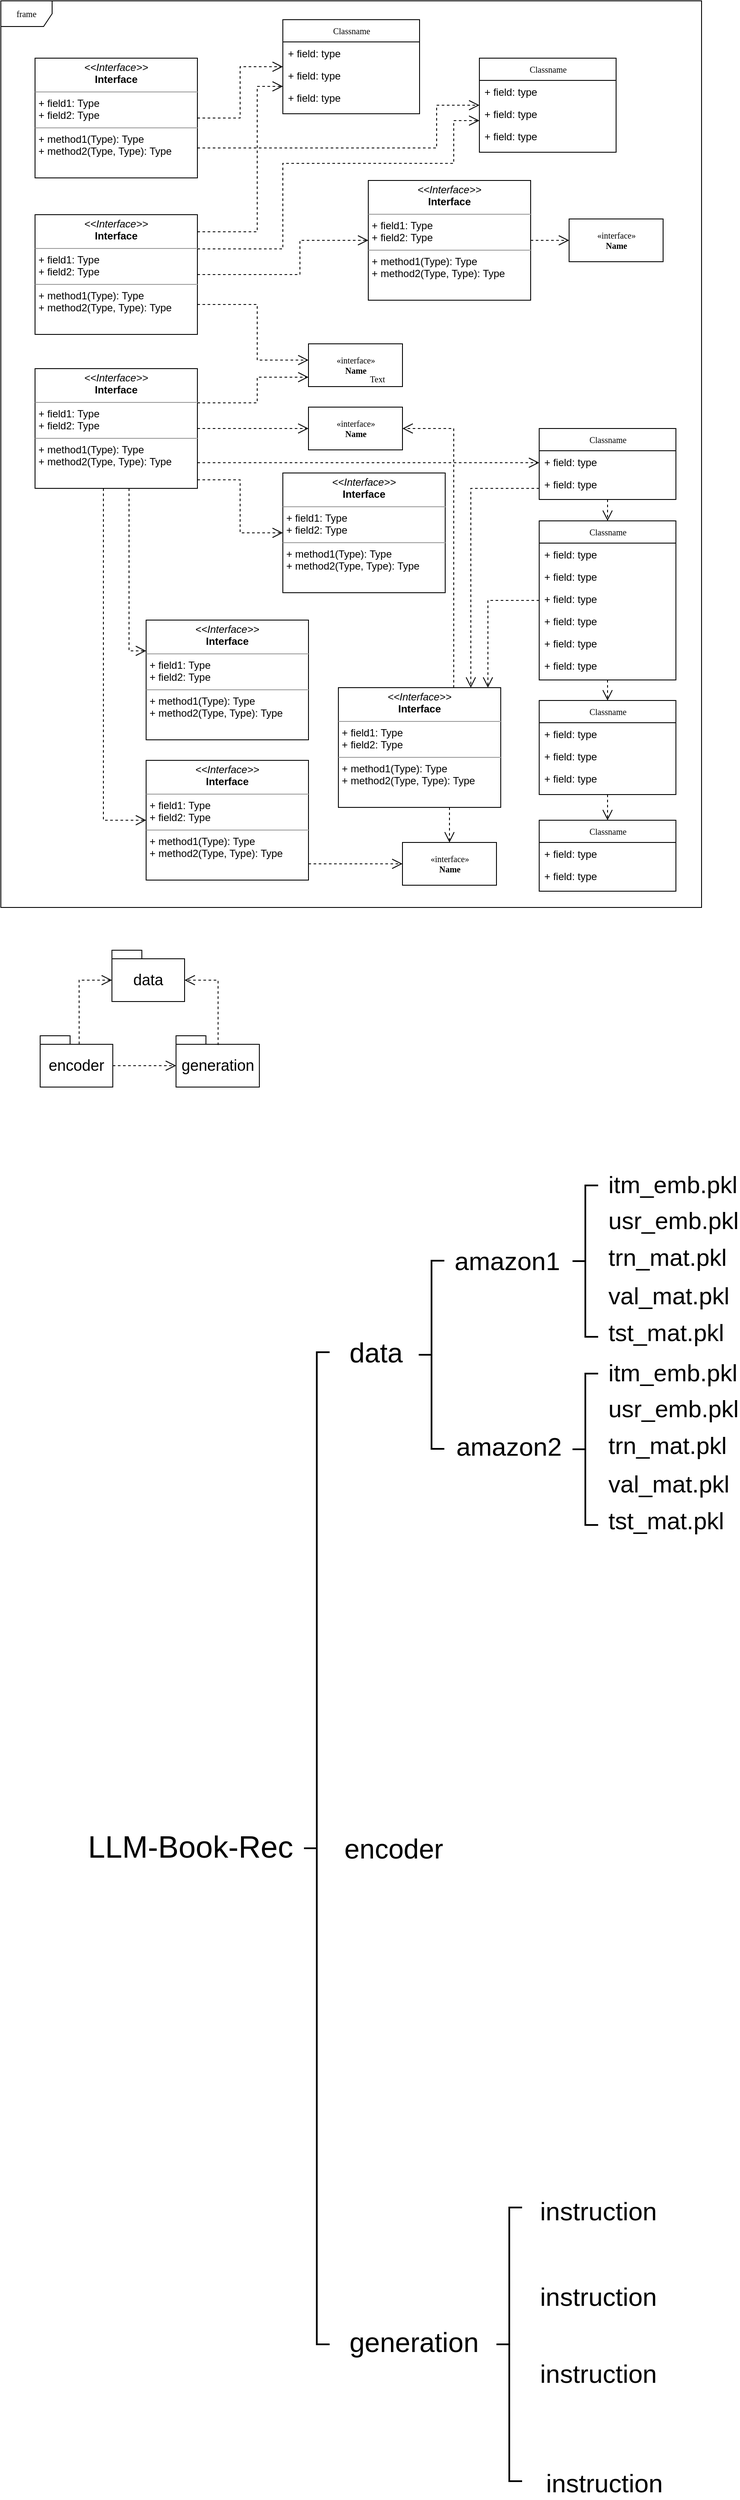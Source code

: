<mxfile version="24.3.1" type="github">
  <diagram name="Page-1" id="c4acf3e9-155e-7222-9cf6-157b1a14988f">
    <mxGraphModel dx="564" dy="589" grid="1" gridSize="10" guides="1" tooltips="1" connect="1" arrows="1" fold="1" page="1" pageScale="1" pageWidth="3300" pageHeight="4681" background="none" math="0" shadow="0">
      <root>
        <mxCell id="0" />
        <mxCell id="1" parent="0" />
        <mxCell id="17acba5748e5396b-1" value="frame" style="shape=umlFrame;whiteSpace=wrap;html=1;rounded=0;shadow=0;comic=0;labelBackgroundColor=none;strokeWidth=1;fontFamily=Verdana;fontSize=10;align=center;" parent="1" vertex="1">
          <mxGeometry x="20" y="20" width="820" height="1060" as="geometry" />
        </mxCell>
        <mxCell id="5d2195bd80daf111-38" style="edgeStyle=orthogonalEdgeStyle;rounded=0;html=1;dashed=1;labelBackgroundColor=none;startFill=0;endArrow=open;endFill=0;endSize=10;fontFamily=Verdana;fontSize=10;" parent="1" source="17acba5748e5396b-2" target="5d2195bd80daf111-9" edge="1">
          <mxGeometry relative="1" as="geometry">
            <Array as="points">
              <mxPoint x="590" y="721" />
            </Array>
          </mxGeometry>
        </mxCell>
        <mxCell id="5d2195bd80daf111-40" style="edgeStyle=orthogonalEdgeStyle;rounded=0;html=1;dashed=1;labelBackgroundColor=none;startFill=0;endArrow=open;endFill=0;endSize=10;fontFamily=Verdana;fontSize=10;" parent="1" source="17acba5748e5396b-2" target="5d2195bd80daf111-1" edge="1">
          <mxGeometry relative="1" as="geometry">
            <Array as="points" />
          </mxGeometry>
        </mxCell>
        <mxCell id="17acba5748e5396b-2" value="Classname" style="swimlane;html=1;fontStyle=0;childLayout=stackLayout;horizontal=1;startSize=26;fillColor=none;horizontalStack=0;resizeParent=1;resizeLast=0;collapsible=1;marginBottom=0;swimlaneFillColor=#ffffff;rounded=0;shadow=0;comic=0;labelBackgroundColor=none;strokeWidth=1;fontFamily=Verdana;fontSize=10;align=center;" parent="1" vertex="1">
          <mxGeometry x="650" y="628" width="160" height="186" as="geometry" />
        </mxCell>
        <mxCell id="17acba5748e5396b-3" value="+ field: type" style="text;html=1;strokeColor=none;fillColor=none;align=left;verticalAlign=top;spacingLeft=4;spacingRight=4;whiteSpace=wrap;overflow=hidden;rotatable=0;points=[[0,0.5],[1,0.5]];portConstraint=eastwest;" parent="17acba5748e5396b-2" vertex="1">
          <mxGeometry y="26" width="160" height="26" as="geometry" />
        </mxCell>
        <mxCell id="17acba5748e5396b-4" value="+ field: type" style="text;html=1;strokeColor=none;fillColor=none;align=left;verticalAlign=top;spacingLeft=4;spacingRight=4;whiteSpace=wrap;overflow=hidden;rotatable=0;points=[[0,0.5],[1,0.5]];portConstraint=eastwest;" parent="17acba5748e5396b-2" vertex="1">
          <mxGeometry y="52" width="160" height="26" as="geometry" />
        </mxCell>
        <mxCell id="17acba5748e5396b-6" value="+ field: type" style="text;html=1;strokeColor=none;fillColor=none;align=left;verticalAlign=top;spacingLeft=4;spacingRight=4;whiteSpace=wrap;overflow=hidden;rotatable=0;points=[[0,0.5],[1,0.5]];portConstraint=eastwest;" parent="17acba5748e5396b-2" vertex="1">
          <mxGeometry y="78" width="160" height="26" as="geometry" />
        </mxCell>
        <mxCell id="17acba5748e5396b-9" value="+ field: type" style="text;html=1;strokeColor=none;fillColor=none;align=left;verticalAlign=top;spacingLeft=4;spacingRight=4;whiteSpace=wrap;overflow=hidden;rotatable=0;points=[[0,0.5],[1,0.5]];portConstraint=eastwest;" parent="17acba5748e5396b-2" vertex="1">
          <mxGeometry y="104" width="160" height="26" as="geometry" />
        </mxCell>
        <mxCell id="17acba5748e5396b-10" value="+ field: type" style="text;html=1;strokeColor=none;fillColor=none;align=left;verticalAlign=top;spacingLeft=4;spacingRight=4;whiteSpace=wrap;overflow=hidden;rotatable=0;points=[[0,0.5],[1,0.5]];portConstraint=eastwest;" parent="17acba5748e5396b-2" vertex="1">
          <mxGeometry y="130" width="160" height="26" as="geometry" />
        </mxCell>
        <mxCell id="17acba5748e5396b-8" value="+ field: type" style="text;html=1;strokeColor=none;fillColor=none;align=left;verticalAlign=top;spacingLeft=4;spacingRight=4;whiteSpace=wrap;overflow=hidden;rotatable=0;points=[[0,0.5],[1,0.5]];portConstraint=eastwest;" parent="17acba5748e5396b-2" vertex="1">
          <mxGeometry y="156" width="160" height="26" as="geometry" />
        </mxCell>
        <mxCell id="17acba5748e5396b-20" value="Classname" style="swimlane;html=1;fontStyle=0;childLayout=stackLayout;horizontal=1;startSize=26;fillColor=none;horizontalStack=0;resizeParent=1;resizeLast=0;collapsible=1;marginBottom=0;swimlaneFillColor=#ffffff;rounded=0;shadow=0;comic=0;labelBackgroundColor=none;strokeWidth=1;fontFamily=Verdana;fontSize=10;align=center;" parent="1" vertex="1">
          <mxGeometry x="350" y="42" width="160" height="110" as="geometry" />
        </mxCell>
        <mxCell id="17acba5748e5396b-21" value="+ field: type" style="text;html=1;strokeColor=none;fillColor=none;align=left;verticalAlign=top;spacingLeft=4;spacingRight=4;whiteSpace=wrap;overflow=hidden;rotatable=0;points=[[0,0.5],[1,0.5]];portConstraint=eastwest;" parent="17acba5748e5396b-20" vertex="1">
          <mxGeometry y="26" width="160" height="26" as="geometry" />
        </mxCell>
        <mxCell id="17acba5748e5396b-24" value="+ field: type" style="text;html=1;strokeColor=none;fillColor=none;align=left;verticalAlign=top;spacingLeft=4;spacingRight=4;whiteSpace=wrap;overflow=hidden;rotatable=0;points=[[0,0.5],[1,0.5]];portConstraint=eastwest;" parent="17acba5748e5396b-20" vertex="1">
          <mxGeometry y="52" width="160" height="26" as="geometry" />
        </mxCell>
        <mxCell id="17acba5748e5396b-26" value="+ field: type" style="text;html=1;strokeColor=none;fillColor=none;align=left;verticalAlign=top;spacingLeft=4;spacingRight=4;whiteSpace=wrap;overflow=hidden;rotatable=0;points=[[0,0.5],[1,0.5]];portConstraint=eastwest;" parent="17acba5748e5396b-20" vertex="1">
          <mxGeometry y="78" width="160" height="26" as="geometry" />
        </mxCell>
        <mxCell id="17acba5748e5396b-30" value="Classname" style="swimlane;html=1;fontStyle=0;childLayout=stackLayout;horizontal=1;startSize=26;fillColor=none;horizontalStack=0;resizeParent=1;resizeLast=0;collapsible=1;marginBottom=0;swimlaneFillColor=#ffffff;rounded=0;shadow=0;comic=0;labelBackgroundColor=none;strokeWidth=1;fontFamily=Verdana;fontSize=10;align=center;" parent="1" vertex="1">
          <mxGeometry x="580" y="87" width="160" height="110" as="geometry" />
        </mxCell>
        <mxCell id="17acba5748e5396b-31" value="+ field: type" style="text;html=1;strokeColor=none;fillColor=none;align=left;verticalAlign=top;spacingLeft=4;spacingRight=4;whiteSpace=wrap;overflow=hidden;rotatable=0;points=[[0,0.5],[1,0.5]];portConstraint=eastwest;" parent="17acba5748e5396b-30" vertex="1">
          <mxGeometry y="26" width="160" height="26" as="geometry" />
        </mxCell>
        <mxCell id="17acba5748e5396b-32" value="+ field: type" style="text;html=1;strokeColor=none;fillColor=none;align=left;verticalAlign=top;spacingLeft=4;spacingRight=4;whiteSpace=wrap;overflow=hidden;rotatable=0;points=[[0,0.5],[1,0.5]];portConstraint=eastwest;" parent="17acba5748e5396b-30" vertex="1">
          <mxGeometry y="52" width="160" height="26" as="geometry" />
        </mxCell>
        <mxCell id="17acba5748e5396b-33" value="+ field: type" style="text;html=1;strokeColor=none;fillColor=none;align=left;verticalAlign=top;spacingLeft=4;spacingRight=4;whiteSpace=wrap;overflow=hidden;rotatable=0;points=[[0,0.5],[1,0.5]];portConstraint=eastwest;" parent="17acba5748e5396b-30" vertex="1">
          <mxGeometry y="78" width="160" height="26" as="geometry" />
        </mxCell>
        <mxCell id="17acba5748e5396b-44" value="Classname" style="swimlane;html=1;fontStyle=0;childLayout=stackLayout;horizontal=1;startSize=26;fillColor=none;horizontalStack=0;resizeParent=1;resizeLast=0;collapsible=1;marginBottom=0;swimlaneFillColor=#ffffff;rounded=0;shadow=0;comic=0;labelBackgroundColor=none;strokeWidth=1;fontFamily=Verdana;fontSize=10;align=center;" parent="1" vertex="1">
          <mxGeometry x="650" y="978" width="160" height="83" as="geometry" />
        </mxCell>
        <mxCell id="17acba5748e5396b-45" value="+ field: type" style="text;html=1;strokeColor=none;fillColor=none;align=left;verticalAlign=top;spacingLeft=4;spacingRight=4;whiteSpace=wrap;overflow=hidden;rotatable=0;points=[[0,0.5],[1,0.5]];portConstraint=eastwest;" parent="17acba5748e5396b-44" vertex="1">
          <mxGeometry y="26" width="160" height="26" as="geometry" />
        </mxCell>
        <mxCell id="17acba5748e5396b-47" value="+ field: type" style="text;html=1;strokeColor=none;fillColor=none;align=left;verticalAlign=top;spacingLeft=4;spacingRight=4;whiteSpace=wrap;overflow=hidden;rotatable=0;points=[[0,0.5],[1,0.5]];portConstraint=eastwest;" parent="17acba5748e5396b-44" vertex="1">
          <mxGeometry y="52" width="160" height="26" as="geometry" />
        </mxCell>
        <mxCell id="5d2195bd80daf111-39" style="edgeStyle=orthogonalEdgeStyle;rounded=0;html=1;dashed=1;labelBackgroundColor=none;startFill=0;endArrow=open;endFill=0;endSize=10;fontFamily=Verdana;fontSize=10;" parent="1" source="5d2195bd80daf111-1" target="17acba5748e5396b-44" edge="1">
          <mxGeometry relative="1" as="geometry" />
        </mxCell>
        <mxCell id="5d2195bd80daf111-1" value="Classname" style="swimlane;html=1;fontStyle=0;childLayout=stackLayout;horizontal=1;startSize=26;fillColor=none;horizontalStack=0;resizeParent=1;resizeLast=0;collapsible=1;marginBottom=0;swimlaneFillColor=#ffffff;rounded=0;shadow=0;comic=0;labelBackgroundColor=none;strokeWidth=1;fontFamily=Verdana;fontSize=10;align=center;" parent="1" vertex="1">
          <mxGeometry x="650" y="838" width="160" height="110" as="geometry" />
        </mxCell>
        <mxCell id="5d2195bd80daf111-2" value="+ field: type" style="text;html=1;strokeColor=none;fillColor=none;align=left;verticalAlign=top;spacingLeft=4;spacingRight=4;whiteSpace=wrap;overflow=hidden;rotatable=0;points=[[0,0.5],[1,0.5]];portConstraint=eastwest;" parent="5d2195bd80daf111-1" vertex="1">
          <mxGeometry y="26" width="160" height="26" as="geometry" />
        </mxCell>
        <mxCell id="5d2195bd80daf111-3" value="+ field: type" style="text;html=1;strokeColor=none;fillColor=none;align=left;verticalAlign=top;spacingLeft=4;spacingRight=4;whiteSpace=wrap;overflow=hidden;rotatable=0;points=[[0,0.5],[1,0.5]];portConstraint=eastwest;" parent="5d2195bd80daf111-1" vertex="1">
          <mxGeometry y="52" width="160" height="26" as="geometry" />
        </mxCell>
        <mxCell id="5d2195bd80daf111-4" value="+ field: type" style="text;html=1;strokeColor=none;fillColor=none;align=left;verticalAlign=top;spacingLeft=4;spacingRight=4;whiteSpace=wrap;overflow=hidden;rotatable=0;points=[[0,0.5],[1,0.5]];portConstraint=eastwest;" parent="5d2195bd80daf111-1" vertex="1">
          <mxGeometry y="78" width="160" height="26" as="geometry" />
        </mxCell>
        <mxCell id="5d2195bd80daf111-41" style="edgeStyle=orthogonalEdgeStyle;rounded=0;html=1;dashed=1;labelBackgroundColor=none;startFill=0;endArrow=open;endFill=0;endSize=10;fontFamily=Verdana;fontSize=10;" parent="1" source="5d2195bd80daf111-5" target="17acba5748e5396b-2" edge="1">
          <mxGeometry relative="1" as="geometry">
            <Array as="points" />
          </mxGeometry>
        </mxCell>
        <mxCell id="5d2195bd80daf111-5" value="Classname" style="swimlane;html=1;fontStyle=0;childLayout=stackLayout;horizontal=1;startSize=26;fillColor=none;horizontalStack=0;resizeParent=1;resizeLast=0;collapsible=1;marginBottom=0;swimlaneFillColor=#ffffff;rounded=0;shadow=0;comic=0;labelBackgroundColor=none;strokeWidth=1;fontFamily=Verdana;fontSize=10;align=center;" parent="1" vertex="1">
          <mxGeometry x="650" y="520" width="160" height="83" as="geometry" />
        </mxCell>
        <mxCell id="5d2195bd80daf111-6" value="+ field: type" style="text;html=1;strokeColor=none;fillColor=none;align=left;verticalAlign=top;spacingLeft=4;spacingRight=4;whiteSpace=wrap;overflow=hidden;rotatable=0;points=[[0,0.5],[1,0.5]];portConstraint=eastwest;" parent="5d2195bd80daf111-5" vertex="1">
          <mxGeometry y="26" width="160" height="26" as="geometry" />
        </mxCell>
        <mxCell id="5d2195bd80daf111-7" value="+ field: type" style="text;html=1;strokeColor=none;fillColor=none;align=left;verticalAlign=top;spacingLeft=4;spacingRight=4;whiteSpace=wrap;overflow=hidden;rotatable=0;points=[[0,0.5],[1,0.5]];portConstraint=eastwest;" parent="5d2195bd80daf111-5" vertex="1">
          <mxGeometry y="52" width="160" height="26" as="geometry" />
        </mxCell>
        <mxCell id="5d2195bd80daf111-8" value="&amp;laquo;interface&amp;raquo;&lt;br&gt;&lt;b&gt;Name&lt;/b&gt;" style="html=1;rounded=0;shadow=0;comic=0;labelBackgroundColor=none;strokeWidth=1;fontFamily=Verdana;fontSize=10;align=center;" parent="1" vertex="1">
          <mxGeometry x="490" y="1004" width="110" height="50" as="geometry" />
        </mxCell>
        <mxCell id="5d2195bd80daf111-35" style="edgeStyle=orthogonalEdgeStyle;rounded=0;html=1;dashed=1;labelBackgroundColor=none;startFill=0;endArrow=open;endFill=0;endSize=10;fontFamily=Verdana;fontSize=10;" parent="1" source="5d2195bd80daf111-9" target="5d2195bd80daf111-8" edge="1">
          <mxGeometry relative="1" as="geometry">
            <Array as="points">
              <mxPoint x="545" y="970" />
              <mxPoint x="545" y="970" />
            </Array>
          </mxGeometry>
        </mxCell>
        <mxCell id="5d2195bd80daf111-36" style="edgeStyle=orthogonalEdgeStyle;rounded=0;html=1;dashed=1;labelBackgroundColor=none;startFill=0;endArrow=open;endFill=0;endSize=10;fontFamily=Verdana;fontSize=10;" parent="1" source="5d2195bd80daf111-9" target="5d2195bd80daf111-13" edge="1">
          <mxGeometry relative="1" as="geometry">
            <Array as="points">
              <mxPoint x="550" y="520" />
            </Array>
          </mxGeometry>
        </mxCell>
        <mxCell id="5d2195bd80daf111-9" value="&lt;p style=&quot;margin:0px;margin-top:4px;text-align:center;&quot;&gt;&lt;i&gt;&amp;lt;&amp;lt;Interface&amp;gt;&amp;gt;&lt;/i&gt;&lt;br/&gt;&lt;b&gt;Interface&lt;/b&gt;&lt;/p&gt;&lt;hr size=&quot;1&quot;/&gt;&lt;p style=&quot;margin:0px;margin-left:4px;&quot;&gt;+ field1: Type&lt;br/&gt;+ field2: Type&lt;/p&gt;&lt;hr size=&quot;1&quot;/&gt;&lt;p style=&quot;margin:0px;margin-left:4px;&quot;&gt;+ method1(Type): Type&lt;br/&gt;+ method2(Type, Type): Type&lt;/p&gt;" style="verticalAlign=top;align=left;overflow=fill;fontSize=12;fontFamily=Helvetica;html=1;rounded=0;shadow=0;comic=0;labelBackgroundColor=none;strokeWidth=1" parent="1" vertex="1">
          <mxGeometry x="415" y="823" width="190" height="140" as="geometry" />
        </mxCell>
        <mxCell id="5d2195bd80daf111-10" value="&lt;p style=&quot;margin:0px;margin-top:4px;text-align:center;&quot;&gt;&lt;i&gt;&amp;lt;&amp;lt;Interface&amp;gt;&amp;gt;&lt;/i&gt;&lt;br/&gt;&lt;b&gt;Interface&lt;/b&gt;&lt;/p&gt;&lt;hr size=&quot;1&quot;/&gt;&lt;p style=&quot;margin:0px;margin-left:4px;&quot;&gt;+ field1: Type&lt;br/&gt;+ field2: Type&lt;/p&gt;&lt;hr size=&quot;1&quot;/&gt;&lt;p style=&quot;margin:0px;margin-left:4px;&quot;&gt;+ method1(Type): Type&lt;br/&gt;+ method2(Type, Type): Type&lt;/p&gt;" style="verticalAlign=top;align=left;overflow=fill;fontSize=12;fontFamily=Helvetica;html=1;rounded=0;shadow=0;comic=0;labelBackgroundColor=none;strokeWidth=1" parent="1" vertex="1">
          <mxGeometry x="350" y="572" width="190" height="140" as="geometry" />
        </mxCell>
        <mxCell id="5d2195bd80daf111-34" style="edgeStyle=orthogonalEdgeStyle;rounded=0;html=1;dashed=1;labelBackgroundColor=none;startFill=0;endArrow=open;endFill=0;endSize=10;fontFamily=Verdana;fontSize=10;" parent="1" source="5d2195bd80daf111-11" target="5d2195bd80daf111-8" edge="1">
          <mxGeometry relative="1" as="geometry">
            <Array as="points">
              <mxPoint x="410" y="1029" />
              <mxPoint x="410" y="1029" />
            </Array>
          </mxGeometry>
        </mxCell>
        <mxCell id="5d2195bd80daf111-11" value="&lt;p style=&quot;margin:0px;margin-top:4px;text-align:center;&quot;&gt;&lt;i&gt;&amp;lt;&amp;lt;Interface&amp;gt;&amp;gt;&lt;/i&gt;&lt;br/&gt;&lt;b&gt;Interface&lt;/b&gt;&lt;/p&gt;&lt;hr size=&quot;1&quot;/&gt;&lt;p style=&quot;margin:0px;margin-left:4px;&quot;&gt;+ field1: Type&lt;br/&gt;+ field2: Type&lt;/p&gt;&lt;hr size=&quot;1&quot;/&gt;&lt;p style=&quot;margin:0px;margin-left:4px;&quot;&gt;+ method1(Type): Type&lt;br/&gt;+ method2(Type, Type): Type&lt;/p&gt;" style="verticalAlign=top;align=left;overflow=fill;fontSize=12;fontFamily=Helvetica;html=1;rounded=0;shadow=0;comic=0;labelBackgroundColor=none;strokeWidth=1" parent="1" vertex="1">
          <mxGeometry x="190" y="908" width="190" height="140" as="geometry" />
        </mxCell>
        <mxCell id="5d2195bd80daf111-12" value="&lt;p style=&quot;margin:0px;margin-top:4px;text-align:center;&quot;&gt;&lt;i&gt;&amp;lt;&amp;lt;Interface&amp;gt;&amp;gt;&lt;/i&gt;&lt;br/&gt;&lt;b&gt;Interface&lt;/b&gt;&lt;/p&gt;&lt;hr size=&quot;1&quot;/&gt;&lt;p style=&quot;margin:0px;margin-left:4px;&quot;&gt;+ field1: Type&lt;br/&gt;+ field2: Type&lt;/p&gt;&lt;hr size=&quot;1&quot;/&gt;&lt;p style=&quot;margin:0px;margin-left:4px;&quot;&gt;+ method1(Type): Type&lt;br/&gt;+ method2(Type, Type): Type&lt;/p&gt;" style="verticalAlign=top;align=left;overflow=fill;fontSize=12;fontFamily=Helvetica;html=1;rounded=0;shadow=0;comic=0;labelBackgroundColor=none;strokeWidth=1" parent="1" vertex="1">
          <mxGeometry x="190" y="744" width="190" height="140" as="geometry" />
        </mxCell>
        <mxCell id="5d2195bd80daf111-13" value="&amp;laquo;interface&amp;raquo;&lt;br&gt;&lt;b&gt;Name&lt;/b&gt;" style="html=1;rounded=0;shadow=0;comic=0;labelBackgroundColor=none;strokeWidth=1;fontFamily=Verdana;fontSize=10;align=center;" parent="1" vertex="1">
          <mxGeometry x="380" y="495" width="110" height="50" as="geometry" />
        </mxCell>
        <mxCell id="5d2195bd80daf111-14" value="&amp;laquo;interface&amp;raquo;&lt;br&gt;&lt;b&gt;Name&lt;/b&gt;" style="html=1;rounded=0;shadow=0;comic=0;labelBackgroundColor=none;strokeWidth=1;fontFamily=Verdana;fontSize=10;align=center;" parent="1" vertex="1">
          <mxGeometry x="380" y="421" width="110" height="50" as="geometry" />
        </mxCell>
        <mxCell id="5d2195bd80daf111-26" style="edgeStyle=orthogonalEdgeStyle;rounded=0;html=1;dashed=1;labelBackgroundColor=none;startFill=0;endArrow=open;endFill=0;endSize=10;fontFamily=Verdana;fontSize=10;" parent="1" source="5d2195bd80daf111-15" target="5d2195bd80daf111-17" edge="1">
          <mxGeometry relative="1" as="geometry">
            <Array as="points" />
          </mxGeometry>
        </mxCell>
        <mxCell id="5d2195bd80daf111-15" value="&lt;p style=&quot;margin:0px;margin-top:4px;text-align:center;&quot;&gt;&lt;i&gt;&amp;lt;&amp;lt;Interface&amp;gt;&amp;gt;&lt;/i&gt;&lt;br/&gt;&lt;b&gt;Interface&lt;/b&gt;&lt;/p&gt;&lt;hr size=&quot;1&quot;/&gt;&lt;p style=&quot;margin:0px;margin-left:4px;&quot;&gt;+ field1: Type&lt;br/&gt;+ field2: Type&lt;/p&gt;&lt;hr size=&quot;1&quot;/&gt;&lt;p style=&quot;margin:0px;margin-left:4px;&quot;&gt;+ method1(Type): Type&lt;br/&gt;+ method2(Type, Type): Type&lt;/p&gt;" style="verticalAlign=top;align=left;overflow=fill;fontSize=12;fontFamily=Helvetica;html=1;rounded=0;shadow=0;comic=0;labelBackgroundColor=none;strokeWidth=1" parent="1" vertex="1">
          <mxGeometry x="450" y="230" width="190" height="140" as="geometry" />
        </mxCell>
        <mxCell id="5d2195bd80daf111-16" value="Text" style="text;html=1;resizable=0;points=[];autosize=1;align=left;verticalAlign=top;spacingTop=-4;fontSize=10;fontFamily=Verdana;fontColor=#000000;" parent="1" vertex="1">
          <mxGeometry x="450" y="454" width="40" height="10" as="geometry" />
        </mxCell>
        <mxCell id="5d2195bd80daf111-17" value="&amp;laquo;interface&amp;raquo;&lt;br&gt;&lt;b&gt;Name&lt;/b&gt;" style="html=1;rounded=0;shadow=0;comic=0;labelBackgroundColor=none;strokeWidth=1;fontFamily=Verdana;fontSize=10;align=center;" parent="1" vertex="1">
          <mxGeometry x="685" y="275" width="110" height="50" as="geometry" />
        </mxCell>
        <mxCell id="5d2195bd80daf111-21" style="edgeStyle=orthogonalEdgeStyle;rounded=0;html=1;labelBackgroundColor=none;startFill=0;endArrow=open;endFill=0;endSize=10;fontFamily=Verdana;fontSize=10;dashed=1;" parent="1" source="5d2195bd80daf111-18" target="17acba5748e5396b-20" edge="1">
          <mxGeometry relative="1" as="geometry" />
        </mxCell>
        <mxCell id="5d2195bd80daf111-22" style="edgeStyle=orthogonalEdgeStyle;rounded=0;html=1;exitX=1;exitY=0.75;dashed=1;labelBackgroundColor=none;startFill=0;endArrow=open;endFill=0;endSize=10;fontFamily=Verdana;fontSize=10;" parent="1" source="5d2195bd80daf111-18" target="17acba5748e5396b-30" edge="1">
          <mxGeometry relative="1" as="geometry">
            <Array as="points">
              <mxPoint x="530" y="192" />
              <mxPoint x="530" y="142" />
            </Array>
          </mxGeometry>
        </mxCell>
        <mxCell id="5d2195bd80daf111-18" value="&lt;p style=&quot;margin:0px;margin-top:4px;text-align:center;&quot;&gt;&lt;i&gt;&amp;lt;&amp;lt;Interface&amp;gt;&amp;gt;&lt;/i&gt;&lt;br/&gt;&lt;b&gt;Interface&lt;/b&gt;&lt;/p&gt;&lt;hr size=&quot;1&quot;/&gt;&lt;p style=&quot;margin:0px;margin-left:4px;&quot;&gt;+ field1: Type&lt;br/&gt;+ field2: Type&lt;/p&gt;&lt;hr size=&quot;1&quot;/&gt;&lt;p style=&quot;margin:0px;margin-left:4px;&quot;&gt;+ method1(Type): Type&lt;br/&gt;+ method2(Type, Type): Type&lt;/p&gt;" style="verticalAlign=top;align=left;overflow=fill;fontSize=12;fontFamily=Helvetica;html=1;rounded=0;shadow=0;comic=0;labelBackgroundColor=none;strokeWidth=1" parent="1" vertex="1">
          <mxGeometry x="60" y="87" width="190" height="140" as="geometry" />
        </mxCell>
        <mxCell id="5d2195bd80daf111-23" style="edgeStyle=orthogonalEdgeStyle;rounded=0;html=1;dashed=1;labelBackgroundColor=none;startFill=0;endArrow=open;endFill=0;endSize=10;fontFamily=Verdana;fontSize=10;" parent="1" source="5d2195bd80daf111-19" target="17acba5748e5396b-20" edge="1">
          <mxGeometry relative="1" as="geometry">
            <Array as="points">
              <mxPoint x="320" y="290" />
              <mxPoint x="320" y="120" />
            </Array>
          </mxGeometry>
        </mxCell>
        <mxCell id="5d2195bd80daf111-24" style="edgeStyle=orthogonalEdgeStyle;rounded=0;html=1;dashed=1;labelBackgroundColor=none;startFill=0;endArrow=open;endFill=0;endSize=10;fontFamily=Verdana;fontSize=10;" parent="1" source="5d2195bd80daf111-19" target="17acba5748e5396b-30" edge="1">
          <mxGeometry relative="1" as="geometry">
            <Array as="points">
              <mxPoint x="350" y="310" />
              <mxPoint x="350" y="210" />
              <mxPoint x="550" y="210" />
              <mxPoint x="550" y="160" />
            </Array>
          </mxGeometry>
        </mxCell>
        <mxCell id="5d2195bd80daf111-25" style="edgeStyle=orthogonalEdgeStyle;rounded=0;html=1;dashed=1;labelBackgroundColor=none;startFill=0;endArrow=open;endFill=0;endSize=10;fontFamily=Verdana;fontSize=10;" parent="1" source="5d2195bd80daf111-19" target="5d2195bd80daf111-15" edge="1">
          <mxGeometry relative="1" as="geometry">
            <Array as="points">
              <mxPoint x="370" y="340" />
              <mxPoint x="370" y="300" />
            </Array>
          </mxGeometry>
        </mxCell>
        <mxCell id="5d2195bd80daf111-27" style="edgeStyle=orthogonalEdgeStyle;rounded=0;html=1;exitX=1;exitY=0.75;dashed=1;labelBackgroundColor=none;startFill=0;endArrow=open;endFill=0;endSize=10;fontFamily=Verdana;fontSize=10;" parent="1" source="5d2195bd80daf111-19" target="5d2195bd80daf111-14" edge="1">
          <mxGeometry relative="1" as="geometry">
            <Array as="points">
              <mxPoint x="320" y="375" />
              <mxPoint x="320" y="440" />
            </Array>
          </mxGeometry>
        </mxCell>
        <mxCell id="5d2195bd80daf111-19" value="&lt;p style=&quot;margin:0px;margin-top:4px;text-align:center;&quot;&gt;&lt;i&gt;&amp;lt;&amp;lt;Interface&amp;gt;&amp;gt;&lt;/i&gt;&lt;br/&gt;&lt;b&gt;Interface&lt;/b&gt;&lt;/p&gt;&lt;hr size=&quot;1&quot;/&gt;&lt;p style=&quot;margin:0px;margin-left:4px;&quot;&gt;+ field1: Type&lt;br/&gt;+ field2: Type&lt;/p&gt;&lt;hr size=&quot;1&quot;/&gt;&lt;p style=&quot;margin:0px;margin-left:4px;&quot;&gt;+ method1(Type): Type&lt;br/&gt;+ method2(Type, Type): Type&lt;/p&gt;" style="verticalAlign=top;align=left;overflow=fill;fontSize=12;fontFamily=Helvetica;html=1;rounded=0;shadow=0;comic=0;labelBackgroundColor=none;strokeWidth=1" parent="1" vertex="1">
          <mxGeometry x="60" y="270" width="190" height="140" as="geometry" />
        </mxCell>
        <mxCell id="5d2195bd80daf111-28" style="edgeStyle=orthogonalEdgeStyle;rounded=0;html=1;dashed=1;labelBackgroundColor=none;startFill=0;endArrow=open;endFill=0;endSize=10;fontFamily=Verdana;fontSize=10;" parent="1" source="5d2195bd80daf111-20" target="5d2195bd80daf111-14" edge="1">
          <mxGeometry relative="1" as="geometry">
            <Array as="points">
              <mxPoint x="320" y="490" />
              <mxPoint x="320" y="460" />
            </Array>
          </mxGeometry>
        </mxCell>
        <mxCell id="5d2195bd80daf111-29" style="edgeStyle=orthogonalEdgeStyle;rounded=0;html=1;dashed=1;labelBackgroundColor=none;startFill=0;endArrow=open;endFill=0;endSize=10;fontFamily=Verdana;fontSize=10;" parent="1" source="5d2195bd80daf111-20" target="5d2195bd80daf111-13" edge="1">
          <mxGeometry relative="1" as="geometry" />
        </mxCell>
        <mxCell id="5d2195bd80daf111-30" style="edgeStyle=orthogonalEdgeStyle;rounded=0;html=1;dashed=1;labelBackgroundColor=none;startFill=0;endArrow=open;endFill=0;endSize=10;fontFamily=Verdana;fontSize=10;" parent="1" source="5d2195bd80daf111-20" target="5d2195bd80daf111-10" edge="1">
          <mxGeometry relative="1" as="geometry">
            <Array as="points">
              <mxPoint x="300" y="580" />
              <mxPoint x="300" y="642" />
            </Array>
          </mxGeometry>
        </mxCell>
        <mxCell id="5d2195bd80daf111-31" style="edgeStyle=orthogonalEdgeStyle;rounded=0;html=1;dashed=1;labelBackgroundColor=none;startFill=0;endArrow=open;endFill=0;endSize=10;fontFamily=Verdana;fontSize=10;" parent="1" source="5d2195bd80daf111-20" target="5d2195bd80daf111-5" edge="1">
          <mxGeometry relative="1" as="geometry">
            <Array as="points">
              <mxPoint x="350" y="560" />
              <mxPoint x="350" y="560" />
            </Array>
          </mxGeometry>
        </mxCell>
        <mxCell id="5d2195bd80daf111-32" style="edgeStyle=orthogonalEdgeStyle;rounded=0;html=1;dashed=1;labelBackgroundColor=none;startFill=0;endArrow=open;endFill=0;endSize=10;fontFamily=Verdana;fontSize=10;" parent="1" source="5d2195bd80daf111-20" target="5d2195bd80daf111-12" edge="1">
          <mxGeometry relative="1" as="geometry">
            <Array as="points">
              <mxPoint x="170" y="780" />
            </Array>
          </mxGeometry>
        </mxCell>
        <mxCell id="5d2195bd80daf111-33" style="edgeStyle=orthogonalEdgeStyle;rounded=0;html=1;dashed=1;labelBackgroundColor=none;startFill=0;endArrow=open;endFill=0;endSize=10;fontFamily=Verdana;fontSize=10;" parent="1" source="5d2195bd80daf111-20" target="5d2195bd80daf111-11" edge="1">
          <mxGeometry relative="1" as="geometry">
            <Array as="points">
              <mxPoint x="140" y="978" />
            </Array>
          </mxGeometry>
        </mxCell>
        <mxCell id="5d2195bd80daf111-20" value="&lt;p style=&quot;margin:0px;margin-top:4px;text-align:center;&quot;&gt;&lt;i&gt;&amp;lt;&amp;lt;Interface&amp;gt;&amp;gt;&lt;/i&gt;&lt;br/&gt;&lt;b&gt;Interface&lt;/b&gt;&lt;/p&gt;&lt;hr size=&quot;1&quot;/&gt;&lt;p style=&quot;margin:0px;margin-left:4px;&quot;&gt;+ field1: Type&lt;br/&gt;+ field2: Type&lt;/p&gt;&lt;hr size=&quot;1&quot;/&gt;&lt;p style=&quot;margin:0px;margin-left:4px;&quot;&gt;+ method1(Type): Type&lt;br/&gt;+ method2(Type, Type): Type&lt;/p&gt;" style="verticalAlign=top;align=left;overflow=fill;fontSize=12;fontFamily=Helvetica;html=1;rounded=0;shadow=0;comic=0;labelBackgroundColor=none;strokeWidth=1" parent="1" vertex="1">
          <mxGeometry x="60" y="450" width="190" height="140" as="geometry" />
        </mxCell>
        <mxCell id="5d2195bd80daf111-37" style="edgeStyle=orthogonalEdgeStyle;rounded=0;html=1;dashed=1;labelBackgroundColor=none;startFill=0;endArrow=open;endFill=0;endSize=10;fontFamily=Verdana;fontSize=10;" parent="1" source="5d2195bd80daf111-5" target="5d2195bd80daf111-9" edge="1">
          <mxGeometry relative="1" as="geometry">
            <Array as="points">
              <mxPoint x="570" y="590" />
            </Array>
          </mxGeometry>
        </mxCell>
        <mxCell id="P-ULubcE5gWz9ip9gADt-2" value="&lt;font style=&quot;font-weight: normal; font-size: 18px;&quot;&gt;data&lt;/font&gt;" style="shape=folder;fontStyle=1;spacingTop=10;tabWidth=35;tabHeight=10;tabPosition=left;html=1;whiteSpace=wrap;" parent="1" vertex="1">
          <mxGeometry x="150" y="1130" width="85" height="60" as="geometry" />
        </mxCell>
        <mxCell id="P-ULubcE5gWz9ip9gADt-3" value="&lt;font style=&quot;font-weight: normal; font-size: 18px;&quot;&gt;encoder&lt;/font&gt;" style="shape=folder;fontStyle=1;spacingTop=10;tabWidth=35;tabHeight=10;tabPosition=left;html=1;whiteSpace=wrap;" parent="1" vertex="1">
          <mxGeometry x="66" y="1230" width="85" height="60" as="geometry" />
        </mxCell>
        <mxCell id="P-ULubcE5gWz9ip9gADt-4" value="&lt;font style=&quot;font-weight: normal; font-size: 18px;&quot;&gt;generation&lt;/font&gt;" style="shape=folder;fontStyle=1;spacingTop=10;tabWidth=35;tabHeight=10;tabPosition=left;html=1;whiteSpace=wrap;" parent="1" vertex="1">
          <mxGeometry x="225" y="1230" width="97.5" height="60" as="geometry" />
        </mxCell>
        <mxCell id="P-ULubcE5gWz9ip9gADt-5" style="edgeStyle=orthogonalEdgeStyle;rounded=0;html=1;dashed=1;labelBackgroundColor=none;startFill=0;endArrow=open;endFill=0;endSize=10;fontFamily=Verdana;fontSize=10;entryX=0;entryY=0;entryDx=85;entryDy=35;entryPerimeter=0;exitX=0.505;exitY=0.181;exitDx=0;exitDy=0;exitPerimeter=0;" parent="1" source="P-ULubcE5gWz9ip9gADt-4" target="P-ULubcE5gWz9ip9gADt-2" edge="1">
          <mxGeometry relative="1" as="geometry">
            <mxPoint x="279.65" y="1155.22" as="sourcePoint" />
            <mxPoint x="322.495" y="1230" as="targetPoint" />
          </mxGeometry>
        </mxCell>
        <mxCell id="P-ULubcE5gWz9ip9gADt-6" style="edgeStyle=orthogonalEdgeStyle;rounded=0;html=1;dashed=1;labelBackgroundColor=none;startFill=0;endArrow=open;endFill=0;endSize=10;fontFamily=Verdana;fontSize=10;entryX=0;entryY=0;entryDx=0;entryDy=35;entryPerimeter=0;exitX=0.537;exitY=0.163;exitDx=0;exitDy=0;exitPerimeter=0;" parent="1" source="P-ULubcE5gWz9ip9gADt-3" target="P-ULubcE5gWz9ip9gADt-2" edge="1">
          <mxGeometry relative="1" as="geometry">
            <mxPoint x="105" y="1206" as="sourcePoint" />
            <mxPoint x="66" y="1130" as="targetPoint" />
          </mxGeometry>
        </mxCell>
        <mxCell id="P-ULubcE5gWz9ip9gADt-7" style="edgeStyle=orthogonalEdgeStyle;rounded=0;html=1;dashed=1;labelBackgroundColor=none;startFill=0;endArrow=open;endFill=0;endSize=10;fontFamily=Verdana;fontSize=10;entryX=0;entryY=0;entryDx=0;entryDy=35;entryPerimeter=0;exitX=0;exitY=0;exitDx=85;exitDy=35;exitPerimeter=0;" parent="1" source="P-ULubcE5gWz9ip9gADt-3" target="P-ULubcE5gWz9ip9gADt-4" edge="1">
          <mxGeometry relative="1" as="geometry">
            <mxPoint x="179" y="1376" as="sourcePoint" />
            <mxPoint x="140" y="1300" as="targetPoint" />
          </mxGeometry>
        </mxCell>
        <mxCell id="P-ULubcE5gWz9ip9gADt-9" value="" style="strokeWidth=2;html=1;shape=mxgraph.flowchart.annotation_2;align=left;labelPosition=right;pointerEvents=1;" parent="1" vertex="1">
          <mxGeometry x="374.75" y="1600" width="30" height="1160" as="geometry" />
        </mxCell>
        <mxCell id="P-ULubcE5gWz9ip9gADt-10" value="&lt;span data-slate-fragment=&quot;JTVCJTdCJTIydHlwZSUyMiUzQSUyMnBhcmFncmFwaCUyMiUyQyUyMmNoaWxkcmVuJTIyJTNBJTVCJTdCJTIyaWQlMjIlM0ElMjJ4QnZMUVFENXZWJTIyJTJDJTIycGFyYUlkeCUyMiUzQTAlMkMlMjJzcmMlMjIlM0ElMjJMTE0tQm9vay1SZWMlMjIlMkMlMjJkc3QlMjIlM0ElMjJMTE0lRTglQjQlQTYlRTclQjAlQkYlRTglQUUlQjAlRTUlQkQlOTUlMjIlMkMlMjJtZXRhZGF0YSUyMiUzQSUyMiUyMiUyQyUyMm1ldGFEYXRhJTIyJTNBJTVCJTVEJTJDJTIydGV4dCUyMiUzQSUyMkxMTS1Cb29rLVJlYyUyMiU3RCU1RCU3RCU1RA==&quot; style=&quot;white-space: pre;&quot;&gt;&lt;font style=&quot;font-size: 36px;&quot;&gt;LLM-Book-Rec&lt;/font&gt;&lt;/span&gt;" style="text;whiteSpace=wrap;html=1;fontSize=16;" parent="1" vertex="1">
          <mxGeometry x="120" y="2150" width="100" height="34" as="geometry" />
        </mxCell>
        <mxCell id="JHEsMAndsTfSPYdG0shF-2" value="&lt;span data-slate-fragment=&quot;JTVCJTdCJTIydHlwZSUyMiUzQSUyMnBhcmFncmFwaCUyMiUyQyUyMmNoaWxkcmVuJTIyJTNBJTVCJTdCJTIyaWQlMjIlM0ElMjJ4QnZMUVFENXZWJTIyJTJDJTIycGFyYUlkeCUyMiUzQTAlMkMlMjJzcmMlMjIlM0ElMjJMTE0tQm9vay1SZWMlMjIlMkMlMjJkc3QlMjIlM0ElMjJMTE0lRTglQjQlQTYlRTclQjAlQkYlRTglQUUlQjAlRTUlQkQlOTUlMjIlMkMlMjJtZXRhZGF0YSUyMiUzQSUyMiUyMiUyQyUyMm1ldGFEYXRhJTIyJTNBJTVCJTVEJTJDJTIydGV4dCUyMiUzQSUyMkxMTS1Cb29rLVJlYyUyMiU3RCU1RCU3RCU1RA==&quot; style=&quot;white-space: pre;&quot;&gt;&lt;font style=&quot;font-size: 32px;&quot;&gt;data&lt;/font&gt;&lt;/span&gt;" style="text;whiteSpace=wrap;html=1;fontSize=16;" parent="1" vertex="1">
          <mxGeometry x="426" y="1575" width="100" height="24" as="geometry" />
        </mxCell>
        <mxCell id="JHEsMAndsTfSPYdG0shF-3" value="&lt;span style=&quot;font-size: 32px; white-space: pre;&quot;&gt;encoder&lt;/span&gt;" style="text;whiteSpace=wrap;html=1;fontSize=16;" parent="1" vertex="1">
          <mxGeometry x="420" y="2155" width="100" height="24" as="geometry" />
        </mxCell>
        <mxCell id="JHEsMAndsTfSPYdG0shF-4" value="&lt;span data-slate-fragment=&quot;JTVCJTdCJTIydHlwZSUyMiUzQSUyMnBhcmFncmFwaCUyMiUyQyUyMmNoaWxkcmVuJTIyJTNBJTVCJTdCJTIyaWQlMjIlM0ElMjJ4QnZMUVFENXZWJTIyJTJDJTIycGFyYUlkeCUyMiUzQTAlMkMlMjJzcmMlMjIlM0ElMjJMTE0tQm9vay1SZWMlMjIlMkMlMjJkc3QlMjIlM0ElMjJMTE0lRTglQjQlQTYlRTclQjAlQkYlRTglQUUlQjAlRTUlQkQlOTUlMjIlMkMlMjJtZXRhZGF0YSUyMiUzQSUyMiUyMiUyQyUyMm1ldGFEYXRhJTIyJTNBJTVCJTVEJTJDJTIydGV4dCUyMiUzQSUyMkxMTS1Cb29rLVJlYyUyMiU3RCU1RCU3RCU1RA==&quot; style=&quot;white-space: pre;&quot;&gt;&lt;font style=&quot;font-size: 32px;&quot;&gt;generation&lt;/font&gt;&lt;/span&gt;" style="text;whiteSpace=wrap;html=1;fontSize=16;" parent="1" vertex="1">
          <mxGeometry x="426" y="2732" width="100" height="24" as="geometry" />
        </mxCell>
        <mxCell id="JHEsMAndsTfSPYdG0shF-5" value="" style="strokeWidth=2;html=1;shape=mxgraph.flowchart.annotation_2;align=left;labelPosition=right;pointerEvents=1;" parent="1" vertex="1">
          <mxGeometry x="509" y="1493" width="30" height="220" as="geometry" />
        </mxCell>
        <mxCell id="JHEsMAndsTfSPYdG0shF-9" value="&lt;span data-slate-fragment=&quot;JTVCJTdCJTIydHlwZSUyMiUzQSUyMnBhcmFncmFwaCUyMiUyQyUyMmNoaWxkcmVuJTIyJTNBJTVCJTdCJTIyaWQlMjIlM0ElMjJ4QnZMUVFENXZWJTIyJTJDJTIycGFyYUlkeCUyMiUzQTAlMkMlMjJzcmMlMjIlM0ElMjJMTE0tQm9vay1SZWMlMjIlMkMlMjJkc3QlMjIlM0ElMjJMTE0lRTglQjQlQTYlRTclQjAlQkYlRTglQUUlQjAlRTUlQkQlOTUlMjIlMkMlMjJtZXRhZGF0YSUyMiUzQSUyMiUyMiUyQyUyMm1ldGFEYXRhJTIyJTNBJTVCJTVEJTJDJTIydGV4dCUyMiUzQSUyMkxMTS1Cb29rLVJlYyUyMiU3RCU1RCU3RCU1RA==&quot; style=&quot;white-space: pre;&quot;&gt;&lt;font style=&quot;font-size: 30px;&quot;&gt;amazon2&lt;/font&gt;&lt;/span&gt;" style="text;whiteSpace=wrap;html=1;fontSize=16;" parent="1" vertex="1">
          <mxGeometry x="551" y="1686" width="100" height="24" as="geometry" />
        </mxCell>
        <mxCell id="JHEsMAndsTfSPYdG0shF-10" value="&lt;span data-slate-fragment=&quot;JTVCJTdCJTIydHlwZSUyMiUzQSUyMnBhcmFncmFwaCUyMiUyQyUyMmNoaWxkcmVuJTIyJTNBJTVCJTdCJTIyaWQlMjIlM0ElMjJ4QnZMUVFENXZWJTIyJTJDJTIycGFyYUlkeCUyMiUzQTAlMkMlMjJzcmMlMjIlM0ElMjJMTE0tQm9vay1SZWMlMjIlMkMlMjJkc3QlMjIlM0ElMjJMTE0lRTglQjQlQTYlRTclQjAlQkYlRTglQUUlQjAlRTUlQkQlOTUlMjIlMkMlMjJtZXRhZGF0YSUyMiUzQSUyMiUyMiUyQyUyMm1ldGFEYXRhJTIyJTNBJTVCJTVEJTJDJTIydGV4dCUyMiUzQSUyMkxMTS1Cb29rLVJlYyUyMiU3RCU1RCU3RCU1RA==&quot; style=&quot;white-space: pre;&quot;&gt;&lt;font style=&quot;font-size: 30px;&quot;&gt;amazon1&lt;/font&gt;&lt;/span&gt;" style="text;whiteSpace=wrap;html=1;fontSize=16;" parent="1" vertex="1">
          <mxGeometry x="549" y="1469" width="100" height="24" as="geometry" />
        </mxCell>
        <mxCell id="JHEsMAndsTfSPYdG0shF-11" value="" style="strokeWidth=2;html=1;shape=mxgraph.flowchart.annotation_2;align=left;labelPosition=right;pointerEvents=1;" parent="1" vertex="1">
          <mxGeometry x="689" y="1405" width="30" height="177" as="geometry" />
        </mxCell>
        <mxCell id="JHEsMAndsTfSPYdG0shF-12" value="&lt;span data-slate-fragment=&quot;JTVCJTdCJTIydHlwZSUyMiUzQSUyMnBhcmFncmFwaCUyMiUyQyUyMmNoaWxkcmVuJTIyJTNBJTVCJTdCJTIyaWQlMjIlM0ElMjJ4QnZMUVFENXZWJTIyJTJDJTIycGFyYUlkeCUyMiUzQTAlMkMlMjJzcmMlMjIlM0ElMjJMTE0tQm9vay1SZWMlMjIlMkMlMjJkc3QlMjIlM0ElMjJMTE0lRTglQjQlQTYlRTclQjAlQkYlRTglQUUlQjAlRTUlQkQlOTUlMjIlMkMlMjJtZXRhZGF0YSUyMiUzQSUyMiUyMiUyQyUyMm1ldGFEYXRhJTIyJTNBJTVCJTVEJTJDJTIydGV4dCUyMiUzQSUyMkxMTS1Cb29rLVJlYyUyMiU3RCU1RCU3RCU1RA==&quot; style=&quot;white-space: pre;&quot;&gt;&lt;font style=&quot;font-size: 28px;&quot;&gt;itm_emb.pkl&lt;/font&gt;&lt;/span&gt;" style="text;whiteSpace=wrap;html=1;fontSize=16;" parent="1" vertex="1">
          <mxGeometry x="729" y="1381" width="100" height="24" as="geometry" />
        </mxCell>
        <mxCell id="JHEsMAndsTfSPYdG0shF-13" value="&lt;span data-slate-fragment=&quot;JTVCJTdCJTIydHlwZSUyMiUzQSUyMnBhcmFncmFwaCUyMiUyQyUyMmNoaWxkcmVuJTIyJTNBJTVCJTdCJTIyaWQlMjIlM0ElMjJ4QnZMUVFENXZWJTIyJTJDJTIycGFyYUlkeCUyMiUzQTAlMkMlMjJzcmMlMjIlM0ElMjJMTE0tQm9vay1SZWMlMjIlMkMlMjJkc3QlMjIlM0ElMjJMTE0lRTglQjQlQTYlRTclQjAlQkYlRTglQUUlQjAlRTUlQkQlOTUlMjIlMkMlMjJtZXRhZGF0YSUyMiUzQSUyMiUyMiUyQyUyMm1ldGFEYXRhJTIyJTNBJTVCJTVEJTJDJTIydGV4dCUyMiUzQSUyMkxMTS1Cb29rLVJlYyUyMiU3RCU1RCU3RCU1RA==&quot; style=&quot;white-space: pre;&quot;&gt;&lt;font style=&quot;font-size: 28px;&quot;&gt;usr_emb.pkl&lt;/font&gt;&lt;/span&gt;" style="text;whiteSpace=wrap;html=1;fontSize=16;" parent="1" vertex="1">
          <mxGeometry x="729" y="1423" width="100" height="24" as="geometry" />
        </mxCell>
        <mxCell id="JHEsMAndsTfSPYdG0shF-14" value="&lt;span data-slate-fragment=&quot;JTVCJTdCJTIydHlwZSUyMiUzQSUyMnBhcmFncmFwaCUyMiUyQyUyMmNoaWxkcmVuJTIyJTNBJTVCJTdCJTIyaWQlMjIlM0ElMjJ4QnZMUVFENXZWJTIyJTJDJTIycGFyYUlkeCUyMiUzQTAlMkMlMjJzcmMlMjIlM0ElMjJMTE0tQm9vay1SZWMlMjIlMkMlMjJkc3QlMjIlM0ElMjJMTE0lRTglQjQlQTYlRTclQjAlQkYlRTglQUUlQjAlRTUlQkQlOTUlMjIlMkMlMjJtZXRhZGF0YSUyMiUzQSUyMiUyMiUyQyUyMm1ldGFEYXRhJTIyJTNBJTVCJTVEJTJDJTIydGV4dCUyMiUzQSUyMkxMTS1Cb29rLVJlYyUyMiU3RCU1RCU3RCU1RA==&quot; style=&quot;white-space: pre;&quot;&gt;&lt;font style=&quot;font-size: 28px;&quot;&gt;trn_mat.pkl&lt;/font&gt;&lt;/span&gt;" style="text;whiteSpace=wrap;html=1;fontSize=16;" parent="1" vertex="1">
          <mxGeometry x="729" y="1466" width="100" height="24" as="geometry" />
        </mxCell>
        <mxCell id="JHEsMAndsTfSPYdG0shF-15" value="&lt;span data-slate-fragment=&quot;JTVCJTdCJTIydHlwZSUyMiUzQSUyMnBhcmFncmFwaCUyMiUyQyUyMmNoaWxkcmVuJTIyJTNBJTVCJTdCJTIyaWQlMjIlM0ElMjJ4QnZMUVFENXZWJTIyJTJDJTIycGFyYUlkeCUyMiUzQTAlMkMlMjJzcmMlMjIlM0ElMjJMTE0tQm9vay1SZWMlMjIlMkMlMjJkc3QlMjIlM0ElMjJMTE0lRTglQjQlQTYlRTclQjAlQkYlRTglQUUlQjAlRTUlQkQlOTUlMjIlMkMlMjJtZXRhZGF0YSUyMiUzQSUyMiUyMiUyQyUyMm1ldGFEYXRhJTIyJTNBJTVCJTVEJTJDJTIydGV4dCUyMiUzQSUyMkxMTS1Cb29rLVJlYyUyMiU3RCU1RCU3RCU1RA==&quot; style=&quot;white-space: pre;&quot;&gt;&lt;font style=&quot;font-size: 28px;&quot;&gt;val_mat.pkl&lt;/font&gt;&lt;/span&gt;" style="text;whiteSpace=wrap;html=1;fontSize=16;" parent="1" vertex="1">
          <mxGeometry x="729" y="1511" width="100" height="24" as="geometry" />
        </mxCell>
        <mxCell id="JHEsMAndsTfSPYdG0shF-16" value="&lt;span data-slate-fragment=&quot;JTVCJTdCJTIydHlwZSUyMiUzQSUyMnBhcmFncmFwaCUyMiUyQyUyMmNoaWxkcmVuJTIyJTNBJTVCJTdCJTIyaWQlMjIlM0ElMjJ4QnZMUVFENXZWJTIyJTJDJTIycGFyYUlkeCUyMiUzQTAlMkMlMjJzcmMlMjIlM0ElMjJMTE0tQm9vay1SZWMlMjIlMkMlMjJkc3QlMjIlM0ElMjJMTE0lRTglQjQlQTYlRTclQjAlQkYlRTglQUUlQjAlRTUlQkQlOTUlMjIlMkMlMjJtZXRhZGF0YSUyMiUzQSUyMiUyMiUyQyUyMm1ldGFEYXRhJTIyJTNBJTVCJTVEJTJDJTIydGV4dCUyMiUzQSUyMkxMTS1Cb29rLVJlYyUyMiU3RCU1RCU3RCU1RA==&quot; style=&quot;white-space: pre;&quot;&gt;&lt;font style=&quot;font-size: 28px;&quot;&gt;tst_mat.pkl&lt;/font&gt;&lt;/span&gt;" style="text;whiteSpace=wrap;html=1;fontSize=16;" parent="1" vertex="1">
          <mxGeometry x="729" y="1554" width="100" height="24" as="geometry" />
        </mxCell>
        <mxCell id="JHEsMAndsTfSPYdG0shF-18" value="" style="strokeWidth=2;html=1;shape=mxgraph.flowchart.annotation_2;align=left;labelPosition=right;pointerEvents=1;" parent="1" vertex="1">
          <mxGeometry x="689" y="1625" width="30" height="177" as="geometry" />
        </mxCell>
        <mxCell id="JHEsMAndsTfSPYdG0shF-19" value="&lt;span data-slate-fragment=&quot;JTVCJTdCJTIydHlwZSUyMiUzQSUyMnBhcmFncmFwaCUyMiUyQyUyMmNoaWxkcmVuJTIyJTNBJTVCJTdCJTIyaWQlMjIlM0ElMjJ4QnZMUVFENXZWJTIyJTJDJTIycGFyYUlkeCUyMiUzQTAlMkMlMjJzcmMlMjIlM0ElMjJMTE0tQm9vay1SZWMlMjIlMkMlMjJkc3QlMjIlM0ElMjJMTE0lRTglQjQlQTYlRTclQjAlQkYlRTglQUUlQjAlRTUlQkQlOTUlMjIlMkMlMjJtZXRhZGF0YSUyMiUzQSUyMiUyMiUyQyUyMm1ldGFEYXRhJTIyJTNBJTVCJTVEJTJDJTIydGV4dCUyMiUzQSUyMkxMTS1Cb29rLVJlYyUyMiU3RCU1RCU3RCU1RA==&quot; style=&quot;white-space: pre;&quot;&gt;&lt;font style=&quot;font-size: 28px;&quot;&gt;itm_emb.pkl&lt;/font&gt;&lt;/span&gt;" style="text;whiteSpace=wrap;html=1;fontSize=16;" parent="1" vertex="1">
          <mxGeometry x="729" y="1601" width="100" height="24" as="geometry" />
        </mxCell>
        <mxCell id="JHEsMAndsTfSPYdG0shF-20" value="&lt;span data-slate-fragment=&quot;JTVCJTdCJTIydHlwZSUyMiUzQSUyMnBhcmFncmFwaCUyMiUyQyUyMmNoaWxkcmVuJTIyJTNBJTVCJTdCJTIyaWQlMjIlM0ElMjJ4QnZMUVFENXZWJTIyJTJDJTIycGFyYUlkeCUyMiUzQTAlMkMlMjJzcmMlMjIlM0ElMjJMTE0tQm9vay1SZWMlMjIlMkMlMjJkc3QlMjIlM0ElMjJMTE0lRTglQjQlQTYlRTclQjAlQkYlRTglQUUlQjAlRTUlQkQlOTUlMjIlMkMlMjJtZXRhZGF0YSUyMiUzQSUyMiUyMiUyQyUyMm1ldGFEYXRhJTIyJTNBJTVCJTVEJTJDJTIydGV4dCUyMiUzQSUyMkxMTS1Cb29rLVJlYyUyMiU3RCU1RCU3RCU1RA==&quot; style=&quot;white-space: pre;&quot;&gt;&lt;font style=&quot;font-size: 28px;&quot;&gt;usr_emb.pkl&lt;/font&gt;&lt;/span&gt;" style="text;whiteSpace=wrap;html=1;fontSize=16;" parent="1" vertex="1">
          <mxGeometry x="729" y="1643" width="100" height="24" as="geometry" />
        </mxCell>
        <mxCell id="JHEsMAndsTfSPYdG0shF-21" value="&lt;span data-slate-fragment=&quot;JTVCJTdCJTIydHlwZSUyMiUzQSUyMnBhcmFncmFwaCUyMiUyQyUyMmNoaWxkcmVuJTIyJTNBJTVCJTdCJTIyaWQlMjIlM0ElMjJ4QnZMUVFENXZWJTIyJTJDJTIycGFyYUlkeCUyMiUzQTAlMkMlMjJzcmMlMjIlM0ElMjJMTE0tQm9vay1SZWMlMjIlMkMlMjJkc3QlMjIlM0ElMjJMTE0lRTglQjQlQTYlRTclQjAlQkYlRTglQUUlQjAlRTUlQkQlOTUlMjIlMkMlMjJtZXRhZGF0YSUyMiUzQSUyMiUyMiUyQyUyMm1ldGFEYXRhJTIyJTNBJTVCJTVEJTJDJTIydGV4dCUyMiUzQSUyMkxMTS1Cb29rLVJlYyUyMiU3RCU1RCU3RCU1RA==&quot; style=&quot;white-space: pre;&quot;&gt;&lt;font style=&quot;font-size: 28px;&quot;&gt;trn_mat.pkl&lt;/font&gt;&lt;/span&gt;" style="text;whiteSpace=wrap;html=1;fontSize=16;" parent="1" vertex="1">
          <mxGeometry x="729" y="1686" width="100" height="24" as="geometry" />
        </mxCell>
        <mxCell id="JHEsMAndsTfSPYdG0shF-22" value="&lt;span data-slate-fragment=&quot;JTVCJTdCJTIydHlwZSUyMiUzQSUyMnBhcmFncmFwaCUyMiUyQyUyMmNoaWxkcmVuJTIyJTNBJTVCJTdCJTIyaWQlMjIlM0ElMjJ4QnZMUVFENXZWJTIyJTJDJTIycGFyYUlkeCUyMiUzQTAlMkMlMjJzcmMlMjIlM0ElMjJMTE0tQm9vay1SZWMlMjIlMkMlMjJkc3QlMjIlM0ElMjJMTE0lRTglQjQlQTYlRTclQjAlQkYlRTglQUUlQjAlRTUlQkQlOTUlMjIlMkMlMjJtZXRhZGF0YSUyMiUzQSUyMiUyMiUyQyUyMm1ldGFEYXRhJTIyJTNBJTVCJTVEJTJDJTIydGV4dCUyMiUzQSUyMkxMTS1Cb29rLVJlYyUyMiU3RCU1RCU3RCU1RA==&quot; style=&quot;white-space: pre;&quot;&gt;&lt;font style=&quot;font-size: 28px;&quot;&gt;val_mat.pkl&lt;/font&gt;&lt;/span&gt;" style="text;whiteSpace=wrap;html=1;fontSize=16;" parent="1" vertex="1">
          <mxGeometry x="729" y="1731" width="100" height="24" as="geometry" />
        </mxCell>
        <mxCell id="JHEsMAndsTfSPYdG0shF-23" value="&lt;span data-slate-fragment=&quot;JTVCJTdCJTIydHlwZSUyMiUzQSUyMnBhcmFncmFwaCUyMiUyQyUyMmNoaWxkcmVuJTIyJTNBJTVCJTdCJTIyaWQlMjIlM0ElMjJ4QnZMUVFENXZWJTIyJTJDJTIycGFyYUlkeCUyMiUzQTAlMkMlMjJzcmMlMjIlM0ElMjJMTE0tQm9vay1SZWMlMjIlMkMlMjJkc3QlMjIlM0ElMjJMTE0lRTglQjQlQTYlRTclQjAlQkYlRTglQUUlQjAlRTUlQkQlOTUlMjIlMkMlMjJtZXRhZGF0YSUyMiUzQSUyMiUyMiUyQyUyMm1ldGFEYXRhJTIyJTNBJTVCJTVEJTJDJTIydGV4dCUyMiUzQSUyMkxMTS1Cb29rLVJlYyUyMiU3RCU1RCU3RCU1RA==&quot; style=&quot;white-space: pre;&quot;&gt;&lt;font style=&quot;font-size: 28px;&quot;&gt;tst_mat.pkl&lt;/font&gt;&lt;/span&gt;" style="text;whiteSpace=wrap;html=1;fontSize=16;" parent="1" vertex="1">
          <mxGeometry x="729" y="1774" width="100" height="24" as="geometry" />
        </mxCell>
        <mxCell id="JoYaD4AtjWprTCSOM3Z8-1" value="" style="strokeWidth=2;html=1;shape=mxgraph.flowchart.annotation_2;align=left;labelPosition=right;pointerEvents=1;" vertex="1" parent="1">
          <mxGeometry x="600" y="2600" width="30" height="320" as="geometry" />
        </mxCell>
        <mxCell id="JoYaD4AtjWprTCSOM3Z8-2" value="&lt;span data-slate-fragment=&quot;JTVCJTdCJTIydHlwZSUyMiUzQSUyMnBhcmFncmFwaCUyMiUyQyUyMmNoaWxkcmVuJTIyJTNBJTVCJTdCJTIyaWQlMjIlM0ElMjJ4QnZMUVFENXZWJTIyJTJDJTIycGFyYUlkeCUyMiUzQTAlMkMlMjJzcmMlMjIlM0ElMjJMTE0tQm9vay1SZWMlMjIlMkMlMjJkc3QlMjIlM0ElMjJMTE0lRTglQjQlQTYlRTclQjAlQkYlRTglQUUlQjAlRTUlQkQlOTUlMjIlMkMlMjJtZXRhZGF0YSUyMiUzQSUyMiUyMiUyQyUyMm1ldGFEYXRhJTIyJTNBJTVCJTVEJTJDJTIydGV4dCUyMiUzQSUyMkxMTS1Cb29rLVJlYyUyMiU3RCU1RCU3RCU1RA==&quot; style=&quot;white-space: pre;&quot;&gt;&lt;font style=&quot;font-size: 30px;&quot;&gt;instruction&lt;/font&gt;&lt;/span&gt;" style="text;whiteSpace=wrap;html=1;fontSize=16;" vertex="1" parent="1">
          <mxGeometry x="649" y="2580" width="100" height="24" as="geometry" />
        </mxCell>
        <mxCell id="JoYaD4AtjWprTCSOM3Z8-3" value="&lt;span data-slate-fragment=&quot;JTVCJTdCJTIydHlwZSUyMiUzQSUyMnBhcmFncmFwaCUyMiUyQyUyMmNoaWxkcmVuJTIyJTNBJTVCJTdCJTIyaWQlMjIlM0ElMjJ4QnZMUVFENXZWJTIyJTJDJTIycGFyYUlkeCUyMiUzQTAlMkMlMjJzcmMlMjIlM0ElMjJMTE0tQm9vay1SZWMlMjIlMkMlMjJkc3QlMjIlM0ElMjJMTE0lRTglQjQlQTYlRTclQjAlQkYlRTglQUUlQjAlRTUlQkQlOTUlMjIlMkMlMjJtZXRhZGF0YSUyMiUzQSUyMiUyMiUyQyUyMm1ldGFEYXRhJTIyJTNBJTVCJTVEJTJDJTIydGV4dCUyMiUzQSUyMkxMTS1Cb29rLVJlYyUyMiU3RCU1RCU3RCU1RA==&quot; style=&quot;white-space: pre;&quot;&gt;&lt;font style=&quot;font-size: 30px;&quot;&gt;instruction&lt;/font&gt;&lt;/span&gt;" style="text;whiteSpace=wrap;html=1;fontSize=16;" vertex="1" parent="1">
          <mxGeometry x="649" y="2770" width="100" height="24" as="geometry" />
        </mxCell>
        <mxCell id="JoYaD4AtjWprTCSOM3Z8-4" value="&lt;span data-slate-fragment=&quot;JTVCJTdCJTIydHlwZSUyMiUzQSUyMnBhcmFncmFwaCUyMiUyQyUyMmNoaWxkcmVuJTIyJTNBJTVCJTdCJTIyaWQlMjIlM0ElMjJ4QnZMUVFENXZWJTIyJTJDJTIycGFyYUlkeCUyMiUzQTAlMkMlMjJzcmMlMjIlM0ElMjJMTE0tQm9vay1SZWMlMjIlMkMlMjJkc3QlMjIlM0ElMjJMTE0lRTglQjQlQTYlRTclQjAlQkYlRTglQUUlQjAlRTUlQkQlOTUlMjIlMkMlMjJtZXRhZGF0YSUyMiUzQSUyMiUyMiUyQyUyMm1ldGFEYXRhJTIyJTNBJTVCJTVEJTJDJTIydGV4dCUyMiUzQSUyMkxMTS1Cb29rLVJlYyUyMiU3RCU1RCU3RCU1RA==&quot; style=&quot;white-space: pre;&quot;&gt;&lt;font style=&quot;font-size: 30px;&quot;&gt;instruction&lt;/font&gt;&lt;/span&gt;" style="text;whiteSpace=wrap;html=1;fontSize=16;" vertex="1" parent="1">
          <mxGeometry x="649" y="2680" width="100" height="24" as="geometry" />
        </mxCell>
        <mxCell id="JoYaD4AtjWprTCSOM3Z8-8" value="&lt;span data-slate-fragment=&quot;JTVCJTdCJTIydHlwZSUyMiUzQSUyMnBhcmFncmFwaCUyMiUyQyUyMmNoaWxkcmVuJTIyJTNBJTVCJTdCJTIyaWQlMjIlM0ElMjJ4QnZMUVFENXZWJTIyJTJDJTIycGFyYUlkeCUyMiUzQTAlMkMlMjJzcmMlMjIlM0ElMjJMTE0tQm9vay1SZWMlMjIlMkMlMjJkc3QlMjIlM0ElMjJMTE0lRTglQjQlQTYlRTclQjAlQkYlRTglQUUlQjAlRTUlQkQlOTUlMjIlMkMlMjJtZXRhZGF0YSUyMiUzQSUyMiUyMiUyQyUyMm1ldGFEYXRhJTIyJTNBJTVCJTVEJTJDJTIydGV4dCUyMiUzQSUyMkxMTS1Cb29rLVJlYyUyMiU3RCU1RCU3RCU1RA==&quot; style=&quot;white-space: pre;&quot;&gt;&lt;font style=&quot;font-size: 30px;&quot;&gt;instruction&lt;/font&gt;&lt;/span&gt;" style="text;whiteSpace=wrap;html=1;fontSize=16;" vertex="1" parent="1">
          <mxGeometry x="656" y="2898" width="100" height="24" as="geometry" />
        </mxCell>
      </root>
    </mxGraphModel>
  </diagram>
</mxfile>
